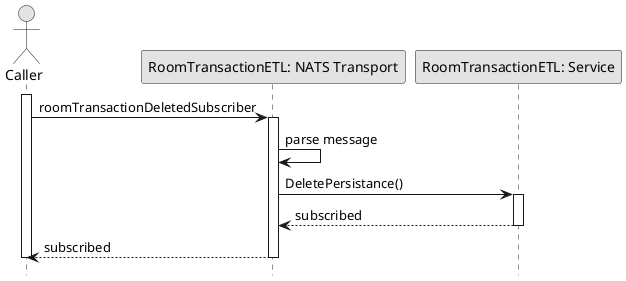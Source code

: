 @startuml SubscribeRTDeleted

skinparam ConditionStyle hline
skinparam Monochrome true
skinparam Shadowing false
hide footbox

actor Caller
participant "RoomTransactionETL: NATS Transport" as RoomTransactionETLNATSTransport
participant "RoomTransactionETL: Service" as RoomTransactionETLService

activate Caller

Caller->RoomTransactionETLNATSTransport: roomTransactionDeletedSubscriber
activate RoomTransactionETLNATSTransport
RoomTransactionETLNATSTransport->RoomTransactionETLNATSTransport: parse message
RoomTransactionETLNATSTransport->RoomTransactionETLService: DeletePersistance()
activate RoomTransactionETLService
RoomTransactionETLService-->RoomTransactionETLNATSTransport: subscribed
deactivate RoomTransactionETLService
RoomTransactionETLNATSTransport-->Caller: subscribed
deactivate RoomTransactionETLNATSTransport

deactivate Caller

@enduml